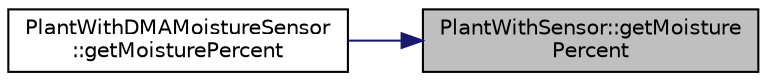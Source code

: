 digraph "PlantWithSensor::getMoisturePercent"
{
 // LATEX_PDF_SIZE
  edge [fontname="Helvetica",fontsize="10",labelfontname="Helvetica",labelfontsize="10"];
  node [fontname="Helvetica",fontsize="10",shape=record];
  rankdir="RL";
  Node1 [label="PlantWithSensor::getMoisture\lPercent",height=0.2,width=0.4,color="black", fillcolor="grey75", style="filled", fontcolor="black",tooltip=" "];
  Node1 -> Node2 [dir="back",color="midnightblue",fontsize="10",style="solid",fontname="Helvetica"];
  Node2 [label="PlantWithDMAMoistureSensor\l::getMoisturePercent",height=0.2,width=0.4,color="black", fillcolor="white", style="filled",URL="$class_plant_with_d_m_a_moisture_sensor.html#a5bdd864e49f1b848e32567417667117a",tooltip=" "];
}
